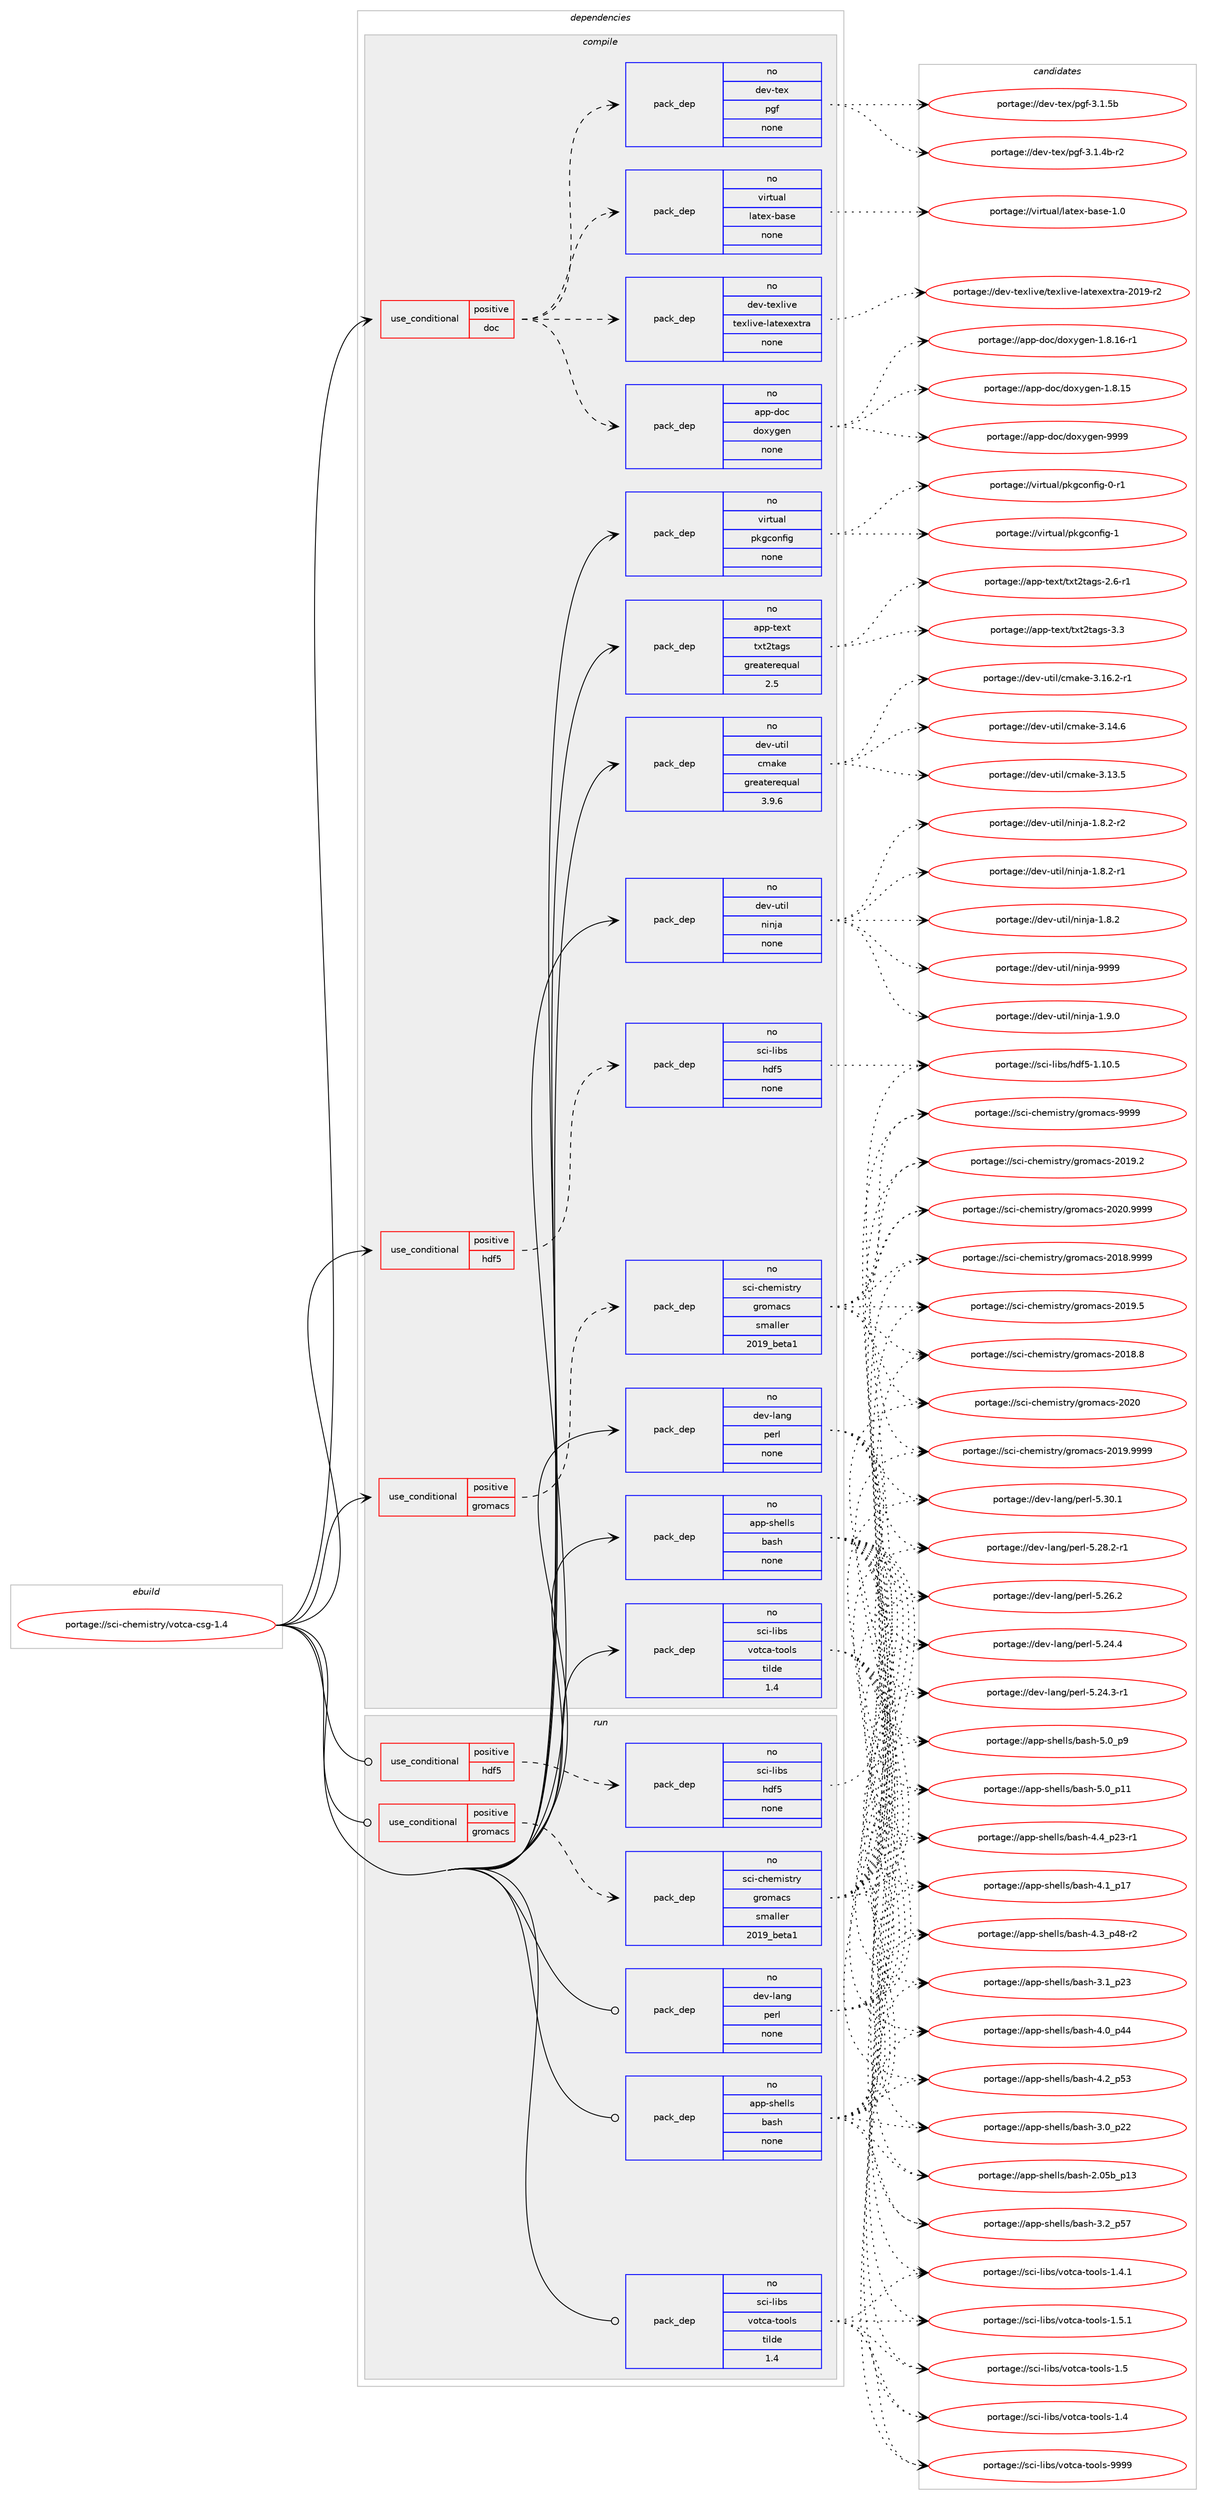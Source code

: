 digraph prolog {

# *************
# Graph options
# *************

newrank=true;
concentrate=true;
compound=true;
graph [rankdir=LR,fontname=Helvetica,fontsize=10,ranksep=1.5];#, ranksep=2.5, nodesep=0.2];
edge  [arrowhead=vee];
node  [fontname=Helvetica,fontsize=10];

# **********
# The ebuild
# **********

subgraph cluster_leftcol {
color=gray;
rank=same;
label=<<i>ebuild</i>>;
id [label="portage://sci-chemistry/votca-csg-1.4", color=red, width=4, href="../sci-chemistry/votca-csg-1.4.svg"];
}

# ****************
# The dependencies
# ****************

subgraph cluster_midcol {
color=gray;
label=<<i>dependencies</i>>;
subgraph cluster_compile {
fillcolor="#eeeeee";
style=filled;
label=<<i>compile</i>>;
subgraph cond20765 {
dependency107514 [label=<<TABLE BORDER="0" CELLBORDER="1" CELLSPACING="0" CELLPADDING="4"><TR><TD ROWSPAN="3" CELLPADDING="10">use_conditional</TD></TR><TR><TD>positive</TD></TR><TR><TD>doc</TD></TR></TABLE>>, shape=none, color=red];
subgraph pack84931 {
dependency107515 [label=<<TABLE BORDER="0" CELLBORDER="1" CELLSPACING="0" CELLPADDING="4" WIDTH="220"><TR><TD ROWSPAN="6" CELLPADDING="30">pack_dep</TD></TR><TR><TD WIDTH="110">no</TD></TR><TR><TD>app-doc</TD></TR><TR><TD>doxygen</TD></TR><TR><TD>none</TD></TR><TR><TD></TD></TR></TABLE>>, shape=none, color=blue];
}
dependency107514:e -> dependency107515:w [weight=20,style="dashed",arrowhead="vee"];
subgraph pack84932 {
dependency107516 [label=<<TABLE BORDER="0" CELLBORDER="1" CELLSPACING="0" CELLPADDING="4" WIDTH="220"><TR><TD ROWSPAN="6" CELLPADDING="30">pack_dep</TD></TR><TR><TD WIDTH="110">no</TD></TR><TR><TD>dev-texlive</TD></TR><TR><TD>texlive-latexextra</TD></TR><TR><TD>none</TD></TR><TR><TD></TD></TR></TABLE>>, shape=none, color=blue];
}
dependency107514:e -> dependency107516:w [weight=20,style="dashed",arrowhead="vee"];
subgraph pack84933 {
dependency107517 [label=<<TABLE BORDER="0" CELLBORDER="1" CELLSPACING="0" CELLPADDING="4" WIDTH="220"><TR><TD ROWSPAN="6" CELLPADDING="30">pack_dep</TD></TR><TR><TD WIDTH="110">no</TD></TR><TR><TD>virtual</TD></TR><TR><TD>latex-base</TD></TR><TR><TD>none</TD></TR><TR><TD></TD></TR></TABLE>>, shape=none, color=blue];
}
dependency107514:e -> dependency107517:w [weight=20,style="dashed",arrowhead="vee"];
subgraph pack84934 {
dependency107518 [label=<<TABLE BORDER="0" CELLBORDER="1" CELLSPACING="0" CELLPADDING="4" WIDTH="220"><TR><TD ROWSPAN="6" CELLPADDING="30">pack_dep</TD></TR><TR><TD WIDTH="110">no</TD></TR><TR><TD>dev-tex</TD></TR><TR><TD>pgf</TD></TR><TR><TD>none</TD></TR><TR><TD></TD></TR></TABLE>>, shape=none, color=blue];
}
dependency107514:e -> dependency107518:w [weight=20,style="dashed",arrowhead="vee"];
}
id:e -> dependency107514:w [weight=20,style="solid",arrowhead="vee"];
subgraph cond20766 {
dependency107519 [label=<<TABLE BORDER="0" CELLBORDER="1" CELLSPACING="0" CELLPADDING="4"><TR><TD ROWSPAN="3" CELLPADDING="10">use_conditional</TD></TR><TR><TD>positive</TD></TR><TR><TD>gromacs</TD></TR></TABLE>>, shape=none, color=red];
subgraph pack84935 {
dependency107520 [label=<<TABLE BORDER="0" CELLBORDER="1" CELLSPACING="0" CELLPADDING="4" WIDTH="220"><TR><TD ROWSPAN="6" CELLPADDING="30">pack_dep</TD></TR><TR><TD WIDTH="110">no</TD></TR><TR><TD>sci-chemistry</TD></TR><TR><TD>gromacs</TD></TR><TR><TD>smaller</TD></TR><TR><TD>2019_beta1</TD></TR></TABLE>>, shape=none, color=blue];
}
dependency107519:e -> dependency107520:w [weight=20,style="dashed",arrowhead="vee"];
}
id:e -> dependency107519:w [weight=20,style="solid",arrowhead="vee"];
subgraph cond20767 {
dependency107521 [label=<<TABLE BORDER="0" CELLBORDER="1" CELLSPACING="0" CELLPADDING="4"><TR><TD ROWSPAN="3" CELLPADDING="10">use_conditional</TD></TR><TR><TD>positive</TD></TR><TR><TD>hdf5</TD></TR></TABLE>>, shape=none, color=red];
subgraph pack84936 {
dependency107522 [label=<<TABLE BORDER="0" CELLBORDER="1" CELLSPACING="0" CELLPADDING="4" WIDTH="220"><TR><TD ROWSPAN="6" CELLPADDING="30">pack_dep</TD></TR><TR><TD WIDTH="110">no</TD></TR><TR><TD>sci-libs</TD></TR><TR><TD>hdf5</TD></TR><TR><TD>none</TD></TR><TR><TD></TD></TR></TABLE>>, shape=none, color=blue];
}
dependency107521:e -> dependency107522:w [weight=20,style="dashed",arrowhead="vee"];
}
id:e -> dependency107521:w [weight=20,style="solid",arrowhead="vee"];
subgraph pack84937 {
dependency107523 [label=<<TABLE BORDER="0" CELLBORDER="1" CELLSPACING="0" CELLPADDING="4" WIDTH="220"><TR><TD ROWSPAN="6" CELLPADDING="30">pack_dep</TD></TR><TR><TD WIDTH="110">no</TD></TR><TR><TD>app-shells</TD></TR><TR><TD>bash</TD></TR><TR><TD>none</TD></TR><TR><TD></TD></TR></TABLE>>, shape=none, color=blue];
}
id:e -> dependency107523:w [weight=20,style="solid",arrowhead="vee"];
subgraph pack84938 {
dependency107524 [label=<<TABLE BORDER="0" CELLBORDER="1" CELLSPACING="0" CELLPADDING="4" WIDTH="220"><TR><TD ROWSPAN="6" CELLPADDING="30">pack_dep</TD></TR><TR><TD WIDTH="110">no</TD></TR><TR><TD>app-text</TD></TR><TR><TD>txt2tags</TD></TR><TR><TD>greaterequal</TD></TR><TR><TD>2.5</TD></TR></TABLE>>, shape=none, color=blue];
}
id:e -> dependency107524:w [weight=20,style="solid",arrowhead="vee"];
subgraph pack84939 {
dependency107525 [label=<<TABLE BORDER="0" CELLBORDER="1" CELLSPACING="0" CELLPADDING="4" WIDTH="220"><TR><TD ROWSPAN="6" CELLPADDING="30">pack_dep</TD></TR><TR><TD WIDTH="110">no</TD></TR><TR><TD>dev-lang</TD></TR><TR><TD>perl</TD></TR><TR><TD>none</TD></TR><TR><TD></TD></TR></TABLE>>, shape=none, color=blue];
}
id:e -> dependency107525:w [weight=20,style="solid",arrowhead="vee"];
subgraph pack84940 {
dependency107526 [label=<<TABLE BORDER="0" CELLBORDER="1" CELLSPACING="0" CELLPADDING="4" WIDTH="220"><TR><TD ROWSPAN="6" CELLPADDING="30">pack_dep</TD></TR><TR><TD WIDTH="110">no</TD></TR><TR><TD>dev-util</TD></TR><TR><TD>cmake</TD></TR><TR><TD>greaterequal</TD></TR><TR><TD>3.9.6</TD></TR></TABLE>>, shape=none, color=blue];
}
id:e -> dependency107526:w [weight=20,style="solid",arrowhead="vee"];
subgraph pack84941 {
dependency107527 [label=<<TABLE BORDER="0" CELLBORDER="1" CELLSPACING="0" CELLPADDING="4" WIDTH="220"><TR><TD ROWSPAN="6" CELLPADDING="30">pack_dep</TD></TR><TR><TD WIDTH="110">no</TD></TR><TR><TD>dev-util</TD></TR><TR><TD>ninja</TD></TR><TR><TD>none</TD></TR><TR><TD></TD></TR></TABLE>>, shape=none, color=blue];
}
id:e -> dependency107527:w [weight=20,style="solid",arrowhead="vee"];
subgraph pack84942 {
dependency107528 [label=<<TABLE BORDER="0" CELLBORDER="1" CELLSPACING="0" CELLPADDING="4" WIDTH="220"><TR><TD ROWSPAN="6" CELLPADDING="30">pack_dep</TD></TR><TR><TD WIDTH="110">no</TD></TR><TR><TD>sci-libs</TD></TR><TR><TD>votca-tools</TD></TR><TR><TD>tilde</TD></TR><TR><TD>1.4</TD></TR></TABLE>>, shape=none, color=blue];
}
id:e -> dependency107528:w [weight=20,style="solid",arrowhead="vee"];
subgraph pack84943 {
dependency107529 [label=<<TABLE BORDER="0" CELLBORDER="1" CELLSPACING="0" CELLPADDING="4" WIDTH="220"><TR><TD ROWSPAN="6" CELLPADDING="30">pack_dep</TD></TR><TR><TD WIDTH="110">no</TD></TR><TR><TD>virtual</TD></TR><TR><TD>pkgconfig</TD></TR><TR><TD>none</TD></TR><TR><TD></TD></TR></TABLE>>, shape=none, color=blue];
}
id:e -> dependency107529:w [weight=20,style="solid",arrowhead="vee"];
}
subgraph cluster_compileandrun {
fillcolor="#eeeeee";
style=filled;
label=<<i>compile and run</i>>;
}
subgraph cluster_run {
fillcolor="#eeeeee";
style=filled;
label=<<i>run</i>>;
subgraph cond20768 {
dependency107530 [label=<<TABLE BORDER="0" CELLBORDER="1" CELLSPACING="0" CELLPADDING="4"><TR><TD ROWSPAN="3" CELLPADDING="10">use_conditional</TD></TR><TR><TD>positive</TD></TR><TR><TD>gromacs</TD></TR></TABLE>>, shape=none, color=red];
subgraph pack84944 {
dependency107531 [label=<<TABLE BORDER="0" CELLBORDER="1" CELLSPACING="0" CELLPADDING="4" WIDTH="220"><TR><TD ROWSPAN="6" CELLPADDING="30">pack_dep</TD></TR><TR><TD WIDTH="110">no</TD></TR><TR><TD>sci-chemistry</TD></TR><TR><TD>gromacs</TD></TR><TR><TD>smaller</TD></TR><TR><TD>2019_beta1</TD></TR></TABLE>>, shape=none, color=blue];
}
dependency107530:e -> dependency107531:w [weight=20,style="dashed",arrowhead="vee"];
}
id:e -> dependency107530:w [weight=20,style="solid",arrowhead="odot"];
subgraph cond20769 {
dependency107532 [label=<<TABLE BORDER="0" CELLBORDER="1" CELLSPACING="0" CELLPADDING="4"><TR><TD ROWSPAN="3" CELLPADDING="10">use_conditional</TD></TR><TR><TD>positive</TD></TR><TR><TD>hdf5</TD></TR></TABLE>>, shape=none, color=red];
subgraph pack84945 {
dependency107533 [label=<<TABLE BORDER="0" CELLBORDER="1" CELLSPACING="0" CELLPADDING="4" WIDTH="220"><TR><TD ROWSPAN="6" CELLPADDING="30">pack_dep</TD></TR><TR><TD WIDTH="110">no</TD></TR><TR><TD>sci-libs</TD></TR><TR><TD>hdf5</TD></TR><TR><TD>none</TD></TR><TR><TD></TD></TR></TABLE>>, shape=none, color=blue];
}
dependency107532:e -> dependency107533:w [weight=20,style="dashed",arrowhead="vee"];
}
id:e -> dependency107532:w [weight=20,style="solid",arrowhead="odot"];
subgraph pack84946 {
dependency107534 [label=<<TABLE BORDER="0" CELLBORDER="1" CELLSPACING="0" CELLPADDING="4" WIDTH="220"><TR><TD ROWSPAN="6" CELLPADDING="30">pack_dep</TD></TR><TR><TD WIDTH="110">no</TD></TR><TR><TD>app-shells</TD></TR><TR><TD>bash</TD></TR><TR><TD>none</TD></TR><TR><TD></TD></TR></TABLE>>, shape=none, color=blue];
}
id:e -> dependency107534:w [weight=20,style="solid",arrowhead="odot"];
subgraph pack84947 {
dependency107535 [label=<<TABLE BORDER="0" CELLBORDER="1" CELLSPACING="0" CELLPADDING="4" WIDTH="220"><TR><TD ROWSPAN="6" CELLPADDING="30">pack_dep</TD></TR><TR><TD WIDTH="110">no</TD></TR><TR><TD>dev-lang</TD></TR><TR><TD>perl</TD></TR><TR><TD>none</TD></TR><TR><TD></TD></TR></TABLE>>, shape=none, color=blue];
}
id:e -> dependency107535:w [weight=20,style="solid",arrowhead="odot"];
subgraph pack84948 {
dependency107536 [label=<<TABLE BORDER="0" CELLBORDER="1" CELLSPACING="0" CELLPADDING="4" WIDTH="220"><TR><TD ROWSPAN="6" CELLPADDING="30">pack_dep</TD></TR><TR><TD WIDTH="110">no</TD></TR><TR><TD>sci-libs</TD></TR><TR><TD>votca-tools</TD></TR><TR><TD>tilde</TD></TR><TR><TD>1.4</TD></TR></TABLE>>, shape=none, color=blue];
}
id:e -> dependency107536:w [weight=20,style="solid",arrowhead="odot"];
}
}

# **************
# The candidates
# **************

subgraph cluster_choices {
rank=same;
color=gray;
label=<<i>candidates</i>>;

subgraph choice84931 {
color=black;
nodesep=1;
choice971121124510011199471001111201211031011104557575757 [label="portage://app-doc/doxygen-9999", color=red, width=4,href="../app-doc/doxygen-9999.svg"];
choice97112112451001119947100111120121103101110454946564649544511449 [label="portage://app-doc/doxygen-1.8.16-r1", color=red, width=4,href="../app-doc/doxygen-1.8.16-r1.svg"];
choice9711211245100111994710011112012110310111045494656464953 [label="portage://app-doc/doxygen-1.8.15", color=red, width=4,href="../app-doc/doxygen-1.8.15.svg"];
dependency107515:e -> choice971121124510011199471001111201211031011104557575757:w [style=dotted,weight="100"];
dependency107515:e -> choice97112112451001119947100111120121103101110454946564649544511449:w [style=dotted,weight="100"];
dependency107515:e -> choice9711211245100111994710011112012110310111045494656464953:w [style=dotted,weight="100"];
}
subgraph choice84932 {
color=black;
nodesep=1;
choice100101118451161011201081051181014711610112010810511810145108971161011201011201161149745504849574511450 [label="portage://dev-texlive/texlive-latexextra-2019-r2", color=red, width=4,href="../dev-texlive/texlive-latexextra-2019-r2.svg"];
dependency107516:e -> choice100101118451161011201081051181014711610112010810511810145108971161011201011201161149745504849574511450:w [style=dotted,weight="100"];
}
subgraph choice84933 {
color=black;
nodesep=1;
choice11810511411611797108471089711610112045989711510145494648 [label="portage://virtual/latex-base-1.0", color=red, width=4,href="../virtual/latex-base-1.0.svg"];
dependency107517:e -> choice11810511411611797108471089711610112045989711510145494648:w [style=dotted,weight="100"];
}
subgraph choice84934 {
color=black;
nodesep=1;
choice100101118451161011204711210310245514649465398 [label="portage://dev-tex/pgf-3.1.5b", color=red, width=4,href="../dev-tex/pgf-3.1.5b.svg"];
choice1001011184511610112047112103102455146494652984511450 [label="portage://dev-tex/pgf-3.1.4b-r2", color=red, width=4,href="../dev-tex/pgf-3.1.4b-r2.svg"];
dependency107518:e -> choice100101118451161011204711210310245514649465398:w [style=dotted,weight="100"];
dependency107518:e -> choice1001011184511610112047112103102455146494652984511450:w [style=dotted,weight="100"];
}
subgraph choice84935 {
color=black;
nodesep=1;
choice1159910545991041011091051151161141214710311411110997991154557575757 [label="portage://sci-chemistry/gromacs-9999", color=red, width=4,href="../sci-chemistry/gromacs-9999.svg"];
choice11599105459910410110910511511611412147103114111109979911545504850484657575757 [label="portage://sci-chemistry/gromacs-2020.9999", color=red, width=4,href="../sci-chemistry/gromacs-2020.9999.svg"];
choice1159910545991041011091051151161141214710311411110997991154550485048 [label="portage://sci-chemistry/gromacs-2020", color=red, width=4,href="../sci-chemistry/gromacs-2020.svg"];
choice11599105459910410110910511511611412147103114111109979911545504849574657575757 [label="portage://sci-chemistry/gromacs-2019.9999", color=red, width=4,href="../sci-chemistry/gromacs-2019.9999.svg"];
choice11599105459910410110910511511611412147103114111109979911545504849574653 [label="portage://sci-chemistry/gromacs-2019.5", color=red, width=4,href="../sci-chemistry/gromacs-2019.5.svg"];
choice11599105459910410110910511511611412147103114111109979911545504849574650 [label="portage://sci-chemistry/gromacs-2019.2", color=red, width=4,href="../sci-chemistry/gromacs-2019.2.svg"];
choice11599105459910410110910511511611412147103114111109979911545504849564657575757 [label="portage://sci-chemistry/gromacs-2018.9999", color=red, width=4,href="../sci-chemistry/gromacs-2018.9999.svg"];
choice11599105459910410110910511511611412147103114111109979911545504849564656 [label="portage://sci-chemistry/gromacs-2018.8", color=red, width=4,href="../sci-chemistry/gromacs-2018.8.svg"];
dependency107520:e -> choice1159910545991041011091051151161141214710311411110997991154557575757:w [style=dotted,weight="100"];
dependency107520:e -> choice11599105459910410110910511511611412147103114111109979911545504850484657575757:w [style=dotted,weight="100"];
dependency107520:e -> choice1159910545991041011091051151161141214710311411110997991154550485048:w [style=dotted,weight="100"];
dependency107520:e -> choice11599105459910410110910511511611412147103114111109979911545504849574657575757:w [style=dotted,weight="100"];
dependency107520:e -> choice11599105459910410110910511511611412147103114111109979911545504849574653:w [style=dotted,weight="100"];
dependency107520:e -> choice11599105459910410110910511511611412147103114111109979911545504849574650:w [style=dotted,weight="100"];
dependency107520:e -> choice11599105459910410110910511511611412147103114111109979911545504849564657575757:w [style=dotted,weight="100"];
dependency107520:e -> choice11599105459910410110910511511611412147103114111109979911545504849564656:w [style=dotted,weight="100"];
}
subgraph choice84936 {
color=black;
nodesep=1;
choice115991054510810598115471041001025345494649484653 [label="portage://sci-libs/hdf5-1.10.5", color=red, width=4,href="../sci-libs/hdf5-1.10.5.svg"];
dependency107522:e -> choice115991054510810598115471041001025345494649484653:w [style=dotted,weight="100"];
}
subgraph choice84937 {
color=black;
nodesep=1;
choice9711211245115104101108108115479897115104455346489511257 [label="portage://app-shells/bash-5.0_p9", color=red, width=4,href="../app-shells/bash-5.0_p9.svg"];
choice971121124511510410110810811547989711510445534648951124949 [label="portage://app-shells/bash-5.0_p11", color=red, width=4,href="../app-shells/bash-5.0_p11.svg"];
choice9711211245115104101108108115479897115104455246529511250514511449 [label="portage://app-shells/bash-4.4_p23-r1", color=red, width=4,href="../app-shells/bash-4.4_p23-r1.svg"];
choice9711211245115104101108108115479897115104455246519511252564511450 [label="portage://app-shells/bash-4.3_p48-r2", color=red, width=4,href="../app-shells/bash-4.3_p48-r2.svg"];
choice971121124511510410110810811547989711510445524650951125351 [label="portage://app-shells/bash-4.2_p53", color=red, width=4,href="../app-shells/bash-4.2_p53.svg"];
choice971121124511510410110810811547989711510445524649951124955 [label="portage://app-shells/bash-4.1_p17", color=red, width=4,href="../app-shells/bash-4.1_p17.svg"];
choice971121124511510410110810811547989711510445524648951125252 [label="portage://app-shells/bash-4.0_p44", color=red, width=4,href="../app-shells/bash-4.0_p44.svg"];
choice971121124511510410110810811547989711510445514650951125355 [label="portage://app-shells/bash-3.2_p57", color=red, width=4,href="../app-shells/bash-3.2_p57.svg"];
choice971121124511510410110810811547989711510445514649951125051 [label="portage://app-shells/bash-3.1_p23", color=red, width=4,href="../app-shells/bash-3.1_p23.svg"];
choice971121124511510410110810811547989711510445514648951125050 [label="portage://app-shells/bash-3.0_p22", color=red, width=4,href="../app-shells/bash-3.0_p22.svg"];
choice9711211245115104101108108115479897115104455046485398951124951 [label="portage://app-shells/bash-2.05b_p13", color=red, width=4,href="../app-shells/bash-2.05b_p13.svg"];
dependency107523:e -> choice9711211245115104101108108115479897115104455346489511257:w [style=dotted,weight="100"];
dependency107523:e -> choice971121124511510410110810811547989711510445534648951124949:w [style=dotted,weight="100"];
dependency107523:e -> choice9711211245115104101108108115479897115104455246529511250514511449:w [style=dotted,weight="100"];
dependency107523:e -> choice9711211245115104101108108115479897115104455246519511252564511450:w [style=dotted,weight="100"];
dependency107523:e -> choice971121124511510410110810811547989711510445524650951125351:w [style=dotted,weight="100"];
dependency107523:e -> choice971121124511510410110810811547989711510445524649951124955:w [style=dotted,weight="100"];
dependency107523:e -> choice971121124511510410110810811547989711510445524648951125252:w [style=dotted,weight="100"];
dependency107523:e -> choice971121124511510410110810811547989711510445514650951125355:w [style=dotted,weight="100"];
dependency107523:e -> choice971121124511510410110810811547989711510445514649951125051:w [style=dotted,weight="100"];
dependency107523:e -> choice971121124511510410110810811547989711510445514648951125050:w [style=dotted,weight="100"];
dependency107523:e -> choice9711211245115104101108108115479897115104455046485398951124951:w [style=dotted,weight="100"];
}
subgraph choice84938 {
color=black;
nodesep=1;
choice971121124511610112011647116120116501169710311545514651 [label="portage://app-text/txt2tags-3.3", color=red, width=4,href="../app-text/txt2tags-3.3.svg"];
choice9711211245116101120116471161201165011697103115455046544511449 [label="portage://app-text/txt2tags-2.6-r1", color=red, width=4,href="../app-text/txt2tags-2.6-r1.svg"];
dependency107524:e -> choice971121124511610112011647116120116501169710311545514651:w [style=dotted,weight="100"];
dependency107524:e -> choice9711211245116101120116471161201165011697103115455046544511449:w [style=dotted,weight="100"];
}
subgraph choice84939 {
color=black;
nodesep=1;
choice10010111845108971101034711210111410845534651484649 [label="portage://dev-lang/perl-5.30.1", color=red, width=4,href="../dev-lang/perl-5.30.1.svg"];
choice100101118451089711010347112101114108455346505646504511449 [label="portage://dev-lang/perl-5.28.2-r1", color=red, width=4,href="../dev-lang/perl-5.28.2-r1.svg"];
choice10010111845108971101034711210111410845534650544650 [label="portage://dev-lang/perl-5.26.2", color=red, width=4,href="../dev-lang/perl-5.26.2.svg"];
choice10010111845108971101034711210111410845534650524652 [label="portage://dev-lang/perl-5.24.4", color=red, width=4,href="../dev-lang/perl-5.24.4.svg"];
choice100101118451089711010347112101114108455346505246514511449 [label="portage://dev-lang/perl-5.24.3-r1", color=red, width=4,href="../dev-lang/perl-5.24.3-r1.svg"];
dependency107525:e -> choice10010111845108971101034711210111410845534651484649:w [style=dotted,weight="100"];
dependency107525:e -> choice100101118451089711010347112101114108455346505646504511449:w [style=dotted,weight="100"];
dependency107525:e -> choice10010111845108971101034711210111410845534650544650:w [style=dotted,weight="100"];
dependency107525:e -> choice10010111845108971101034711210111410845534650524652:w [style=dotted,weight="100"];
dependency107525:e -> choice100101118451089711010347112101114108455346505246514511449:w [style=dotted,weight="100"];
}
subgraph choice84940 {
color=black;
nodesep=1;
choice10010111845117116105108479910997107101455146495446504511449 [label="portage://dev-util/cmake-3.16.2-r1", color=red, width=4,href="../dev-util/cmake-3.16.2-r1.svg"];
choice1001011184511711610510847991099710710145514649524654 [label="portage://dev-util/cmake-3.14.6", color=red, width=4,href="../dev-util/cmake-3.14.6.svg"];
choice1001011184511711610510847991099710710145514649514653 [label="portage://dev-util/cmake-3.13.5", color=red, width=4,href="../dev-util/cmake-3.13.5.svg"];
dependency107526:e -> choice10010111845117116105108479910997107101455146495446504511449:w [style=dotted,weight="100"];
dependency107526:e -> choice1001011184511711610510847991099710710145514649524654:w [style=dotted,weight="100"];
dependency107526:e -> choice1001011184511711610510847991099710710145514649514653:w [style=dotted,weight="100"];
}
subgraph choice84941 {
color=black;
nodesep=1;
choice1001011184511711610510847110105110106974557575757 [label="portage://dev-util/ninja-9999", color=red, width=4,href="../dev-util/ninja-9999.svg"];
choice100101118451171161051084711010511010697454946574648 [label="portage://dev-util/ninja-1.9.0", color=red, width=4,href="../dev-util/ninja-1.9.0.svg"];
choice1001011184511711610510847110105110106974549465646504511450 [label="portage://dev-util/ninja-1.8.2-r2", color=red, width=4,href="../dev-util/ninja-1.8.2-r2.svg"];
choice1001011184511711610510847110105110106974549465646504511449 [label="portage://dev-util/ninja-1.8.2-r1", color=red, width=4,href="../dev-util/ninja-1.8.2-r1.svg"];
choice100101118451171161051084711010511010697454946564650 [label="portage://dev-util/ninja-1.8.2", color=red, width=4,href="../dev-util/ninja-1.8.2.svg"];
dependency107527:e -> choice1001011184511711610510847110105110106974557575757:w [style=dotted,weight="100"];
dependency107527:e -> choice100101118451171161051084711010511010697454946574648:w [style=dotted,weight="100"];
dependency107527:e -> choice1001011184511711610510847110105110106974549465646504511450:w [style=dotted,weight="100"];
dependency107527:e -> choice1001011184511711610510847110105110106974549465646504511449:w [style=dotted,weight="100"];
dependency107527:e -> choice100101118451171161051084711010511010697454946564650:w [style=dotted,weight="100"];
}
subgraph choice84942 {
color=black;
nodesep=1;
choice115991054510810598115471181111169997451161111111081154557575757 [label="portage://sci-libs/votca-tools-9999", color=red, width=4,href="../sci-libs/votca-tools-9999.svg"];
choice11599105451081059811547118111116999745116111111108115454946534649 [label="portage://sci-libs/votca-tools-1.5.1", color=red, width=4,href="../sci-libs/votca-tools-1.5.1.svg"];
choice1159910545108105981154711811111699974511611111110811545494653 [label="portage://sci-libs/votca-tools-1.5", color=red, width=4,href="../sci-libs/votca-tools-1.5.svg"];
choice11599105451081059811547118111116999745116111111108115454946524649 [label="portage://sci-libs/votca-tools-1.4.1", color=red, width=4,href="../sci-libs/votca-tools-1.4.1.svg"];
choice1159910545108105981154711811111699974511611111110811545494652 [label="portage://sci-libs/votca-tools-1.4", color=red, width=4,href="../sci-libs/votca-tools-1.4.svg"];
dependency107528:e -> choice115991054510810598115471181111169997451161111111081154557575757:w [style=dotted,weight="100"];
dependency107528:e -> choice11599105451081059811547118111116999745116111111108115454946534649:w [style=dotted,weight="100"];
dependency107528:e -> choice1159910545108105981154711811111699974511611111110811545494653:w [style=dotted,weight="100"];
dependency107528:e -> choice11599105451081059811547118111116999745116111111108115454946524649:w [style=dotted,weight="100"];
dependency107528:e -> choice1159910545108105981154711811111699974511611111110811545494652:w [style=dotted,weight="100"];
}
subgraph choice84943 {
color=black;
nodesep=1;
choice1181051141161179710847112107103991111101021051034549 [label="portage://virtual/pkgconfig-1", color=red, width=4,href="../virtual/pkgconfig-1.svg"];
choice11810511411611797108471121071039911111010210510345484511449 [label="portage://virtual/pkgconfig-0-r1", color=red, width=4,href="../virtual/pkgconfig-0-r1.svg"];
dependency107529:e -> choice1181051141161179710847112107103991111101021051034549:w [style=dotted,weight="100"];
dependency107529:e -> choice11810511411611797108471121071039911111010210510345484511449:w [style=dotted,weight="100"];
}
subgraph choice84944 {
color=black;
nodesep=1;
choice1159910545991041011091051151161141214710311411110997991154557575757 [label="portage://sci-chemistry/gromacs-9999", color=red, width=4,href="../sci-chemistry/gromacs-9999.svg"];
choice11599105459910410110910511511611412147103114111109979911545504850484657575757 [label="portage://sci-chemistry/gromacs-2020.9999", color=red, width=4,href="../sci-chemistry/gromacs-2020.9999.svg"];
choice1159910545991041011091051151161141214710311411110997991154550485048 [label="portage://sci-chemistry/gromacs-2020", color=red, width=4,href="../sci-chemistry/gromacs-2020.svg"];
choice11599105459910410110910511511611412147103114111109979911545504849574657575757 [label="portage://sci-chemistry/gromacs-2019.9999", color=red, width=4,href="../sci-chemistry/gromacs-2019.9999.svg"];
choice11599105459910410110910511511611412147103114111109979911545504849574653 [label="portage://sci-chemistry/gromacs-2019.5", color=red, width=4,href="../sci-chemistry/gromacs-2019.5.svg"];
choice11599105459910410110910511511611412147103114111109979911545504849574650 [label="portage://sci-chemistry/gromacs-2019.2", color=red, width=4,href="../sci-chemistry/gromacs-2019.2.svg"];
choice11599105459910410110910511511611412147103114111109979911545504849564657575757 [label="portage://sci-chemistry/gromacs-2018.9999", color=red, width=4,href="../sci-chemistry/gromacs-2018.9999.svg"];
choice11599105459910410110910511511611412147103114111109979911545504849564656 [label="portage://sci-chemistry/gromacs-2018.8", color=red, width=4,href="../sci-chemistry/gromacs-2018.8.svg"];
dependency107531:e -> choice1159910545991041011091051151161141214710311411110997991154557575757:w [style=dotted,weight="100"];
dependency107531:e -> choice11599105459910410110910511511611412147103114111109979911545504850484657575757:w [style=dotted,weight="100"];
dependency107531:e -> choice1159910545991041011091051151161141214710311411110997991154550485048:w [style=dotted,weight="100"];
dependency107531:e -> choice11599105459910410110910511511611412147103114111109979911545504849574657575757:w [style=dotted,weight="100"];
dependency107531:e -> choice11599105459910410110910511511611412147103114111109979911545504849574653:w [style=dotted,weight="100"];
dependency107531:e -> choice11599105459910410110910511511611412147103114111109979911545504849574650:w [style=dotted,weight="100"];
dependency107531:e -> choice11599105459910410110910511511611412147103114111109979911545504849564657575757:w [style=dotted,weight="100"];
dependency107531:e -> choice11599105459910410110910511511611412147103114111109979911545504849564656:w [style=dotted,weight="100"];
}
subgraph choice84945 {
color=black;
nodesep=1;
choice115991054510810598115471041001025345494649484653 [label="portage://sci-libs/hdf5-1.10.5", color=red, width=4,href="../sci-libs/hdf5-1.10.5.svg"];
dependency107533:e -> choice115991054510810598115471041001025345494649484653:w [style=dotted,weight="100"];
}
subgraph choice84946 {
color=black;
nodesep=1;
choice9711211245115104101108108115479897115104455346489511257 [label="portage://app-shells/bash-5.0_p9", color=red, width=4,href="../app-shells/bash-5.0_p9.svg"];
choice971121124511510410110810811547989711510445534648951124949 [label="portage://app-shells/bash-5.0_p11", color=red, width=4,href="../app-shells/bash-5.0_p11.svg"];
choice9711211245115104101108108115479897115104455246529511250514511449 [label="portage://app-shells/bash-4.4_p23-r1", color=red, width=4,href="../app-shells/bash-4.4_p23-r1.svg"];
choice9711211245115104101108108115479897115104455246519511252564511450 [label="portage://app-shells/bash-4.3_p48-r2", color=red, width=4,href="../app-shells/bash-4.3_p48-r2.svg"];
choice971121124511510410110810811547989711510445524650951125351 [label="portage://app-shells/bash-4.2_p53", color=red, width=4,href="../app-shells/bash-4.2_p53.svg"];
choice971121124511510410110810811547989711510445524649951124955 [label="portage://app-shells/bash-4.1_p17", color=red, width=4,href="../app-shells/bash-4.1_p17.svg"];
choice971121124511510410110810811547989711510445524648951125252 [label="portage://app-shells/bash-4.0_p44", color=red, width=4,href="../app-shells/bash-4.0_p44.svg"];
choice971121124511510410110810811547989711510445514650951125355 [label="portage://app-shells/bash-3.2_p57", color=red, width=4,href="../app-shells/bash-3.2_p57.svg"];
choice971121124511510410110810811547989711510445514649951125051 [label="portage://app-shells/bash-3.1_p23", color=red, width=4,href="../app-shells/bash-3.1_p23.svg"];
choice971121124511510410110810811547989711510445514648951125050 [label="portage://app-shells/bash-3.0_p22", color=red, width=4,href="../app-shells/bash-3.0_p22.svg"];
choice9711211245115104101108108115479897115104455046485398951124951 [label="portage://app-shells/bash-2.05b_p13", color=red, width=4,href="../app-shells/bash-2.05b_p13.svg"];
dependency107534:e -> choice9711211245115104101108108115479897115104455346489511257:w [style=dotted,weight="100"];
dependency107534:e -> choice971121124511510410110810811547989711510445534648951124949:w [style=dotted,weight="100"];
dependency107534:e -> choice9711211245115104101108108115479897115104455246529511250514511449:w [style=dotted,weight="100"];
dependency107534:e -> choice9711211245115104101108108115479897115104455246519511252564511450:w [style=dotted,weight="100"];
dependency107534:e -> choice971121124511510410110810811547989711510445524650951125351:w [style=dotted,weight="100"];
dependency107534:e -> choice971121124511510410110810811547989711510445524649951124955:w [style=dotted,weight="100"];
dependency107534:e -> choice971121124511510410110810811547989711510445524648951125252:w [style=dotted,weight="100"];
dependency107534:e -> choice971121124511510410110810811547989711510445514650951125355:w [style=dotted,weight="100"];
dependency107534:e -> choice971121124511510410110810811547989711510445514649951125051:w [style=dotted,weight="100"];
dependency107534:e -> choice971121124511510410110810811547989711510445514648951125050:w [style=dotted,weight="100"];
dependency107534:e -> choice9711211245115104101108108115479897115104455046485398951124951:w [style=dotted,weight="100"];
}
subgraph choice84947 {
color=black;
nodesep=1;
choice10010111845108971101034711210111410845534651484649 [label="portage://dev-lang/perl-5.30.1", color=red, width=4,href="../dev-lang/perl-5.30.1.svg"];
choice100101118451089711010347112101114108455346505646504511449 [label="portage://dev-lang/perl-5.28.2-r1", color=red, width=4,href="../dev-lang/perl-5.28.2-r1.svg"];
choice10010111845108971101034711210111410845534650544650 [label="portage://dev-lang/perl-5.26.2", color=red, width=4,href="../dev-lang/perl-5.26.2.svg"];
choice10010111845108971101034711210111410845534650524652 [label="portage://dev-lang/perl-5.24.4", color=red, width=4,href="../dev-lang/perl-5.24.4.svg"];
choice100101118451089711010347112101114108455346505246514511449 [label="portage://dev-lang/perl-5.24.3-r1", color=red, width=4,href="../dev-lang/perl-5.24.3-r1.svg"];
dependency107535:e -> choice10010111845108971101034711210111410845534651484649:w [style=dotted,weight="100"];
dependency107535:e -> choice100101118451089711010347112101114108455346505646504511449:w [style=dotted,weight="100"];
dependency107535:e -> choice10010111845108971101034711210111410845534650544650:w [style=dotted,weight="100"];
dependency107535:e -> choice10010111845108971101034711210111410845534650524652:w [style=dotted,weight="100"];
dependency107535:e -> choice100101118451089711010347112101114108455346505246514511449:w [style=dotted,weight="100"];
}
subgraph choice84948 {
color=black;
nodesep=1;
choice115991054510810598115471181111169997451161111111081154557575757 [label="portage://sci-libs/votca-tools-9999", color=red, width=4,href="../sci-libs/votca-tools-9999.svg"];
choice11599105451081059811547118111116999745116111111108115454946534649 [label="portage://sci-libs/votca-tools-1.5.1", color=red, width=4,href="../sci-libs/votca-tools-1.5.1.svg"];
choice1159910545108105981154711811111699974511611111110811545494653 [label="portage://sci-libs/votca-tools-1.5", color=red, width=4,href="../sci-libs/votca-tools-1.5.svg"];
choice11599105451081059811547118111116999745116111111108115454946524649 [label="portage://sci-libs/votca-tools-1.4.1", color=red, width=4,href="../sci-libs/votca-tools-1.4.1.svg"];
choice1159910545108105981154711811111699974511611111110811545494652 [label="portage://sci-libs/votca-tools-1.4", color=red, width=4,href="../sci-libs/votca-tools-1.4.svg"];
dependency107536:e -> choice115991054510810598115471181111169997451161111111081154557575757:w [style=dotted,weight="100"];
dependency107536:e -> choice11599105451081059811547118111116999745116111111108115454946534649:w [style=dotted,weight="100"];
dependency107536:e -> choice1159910545108105981154711811111699974511611111110811545494653:w [style=dotted,weight="100"];
dependency107536:e -> choice11599105451081059811547118111116999745116111111108115454946524649:w [style=dotted,weight="100"];
dependency107536:e -> choice1159910545108105981154711811111699974511611111110811545494652:w [style=dotted,weight="100"];
}
}

}
